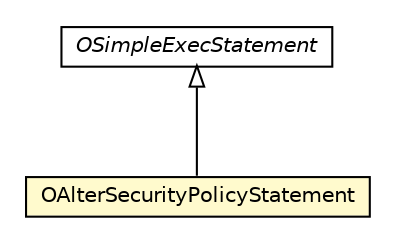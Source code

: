 #!/usr/local/bin/dot
#
# Class diagram 
# Generated by UMLGraph version R5_6-24-gf6e263 (http://www.umlgraph.org/)
#

digraph G {
	edge [fontname="Helvetica",fontsize=10,labelfontname="Helvetica",labelfontsize=10];
	node [fontname="Helvetica",fontsize=10,shape=plaintext];
	nodesep=0.25;
	ranksep=0.5;
	// com.orientechnologies.orient.core.sql.parser.OAlterSecurityPolicyStatement
	c1510600 [label=<<table title="com.orientechnologies.orient.core.sql.parser.OAlterSecurityPolicyStatement" border="0" cellborder="1" cellspacing="0" cellpadding="2" port="p" bgcolor="lemonChiffon" href="./OAlterSecurityPolicyStatement.html">
		<tr><td><table border="0" cellspacing="0" cellpadding="1">
<tr><td align="center" balign="center"> OAlterSecurityPolicyStatement </td></tr>
		</table></td></tr>
		</table>>, URL="./OAlterSecurityPolicyStatement.html", fontname="Helvetica", fontcolor="black", fontsize=10.0];
	// com.orientechnologies.orient.core.sql.parser.OSimpleExecStatement
	c1510689 [label=<<table title="com.orientechnologies.orient.core.sql.parser.OSimpleExecStatement" border="0" cellborder="1" cellspacing="0" cellpadding="2" port="p" href="./OSimpleExecStatement.html">
		<tr><td><table border="0" cellspacing="0" cellpadding="1">
<tr><td align="center" balign="center"><font face="Helvetica-Oblique"> OSimpleExecStatement </font></td></tr>
		</table></td></tr>
		</table>>, URL="./OSimpleExecStatement.html", fontname="Helvetica", fontcolor="black", fontsize=10.0];
	//com.orientechnologies.orient.core.sql.parser.OAlterSecurityPolicyStatement extends com.orientechnologies.orient.core.sql.parser.OSimpleExecStatement
	c1510689:p -> c1510600:p [dir=back,arrowtail=empty];
}

